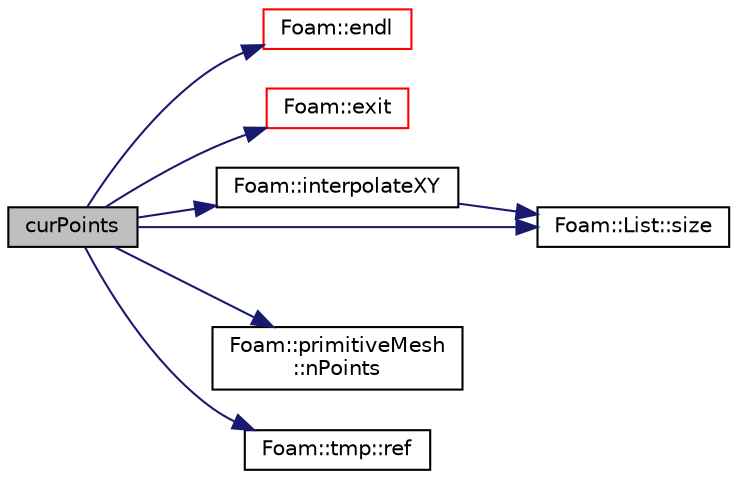 digraph "curPoints"
{
  bgcolor="transparent";
  edge [fontname="Helvetica",fontsize="10",labelfontname="Helvetica",labelfontsize="10"];
  node [fontname="Helvetica",fontsize="10",shape=record];
  rankdir="LR";
  Node89 [label="curPoints",height=0.2,width=0.4,color="black", fillcolor="grey75", style="filled", fontcolor="black"];
  Node89 -> Node90 [color="midnightblue",fontsize="10",style="solid",fontname="Helvetica"];
  Node90 [label="Foam::endl",height=0.2,width=0.4,color="red",URL="$a21851.html#a2db8fe02a0d3909e9351bb4275b23ce4",tooltip="Add newline and flush stream. "];
  Node89 -> Node92 [color="midnightblue",fontsize="10",style="solid",fontname="Helvetica"];
  Node92 [label="Foam::exit",height=0.2,width=0.4,color="red",URL="$a21851.html#a06ca7250d8e89caf05243ec094843642"];
  Node89 -> Node139 [color="midnightblue",fontsize="10",style="solid",fontname="Helvetica"];
  Node139 [label="Foam::interpolateXY",height=0.2,width=0.4,color="black",URL="$a21851.html#a653bd1a1d9a14a508cb8e8567cefb5c5"];
  Node139 -> Node140 [color="midnightblue",fontsize="10",style="solid",fontname="Helvetica"];
  Node140 [label="Foam::List::size",height=0.2,width=0.4,color="black",URL="$a26833.html#a8a5f6fa29bd4b500caf186f60245b384",tooltip="Override size to be inconsistent with allocated storage. "];
  Node89 -> Node141 [color="midnightblue",fontsize="10",style="solid",fontname="Helvetica"];
  Node141 [label="Foam::primitiveMesh\l::nPoints",height=0.2,width=0.4,color="black",URL="$a28685.html#a1c886a784a597459dbf2d9470798e9dd"];
  Node89 -> Node142 [color="midnightblue",fontsize="10",style="solid",fontname="Helvetica"];
  Node142 [label="Foam::tmp::ref",height=0.2,width=0.4,color="black",URL="$a27077.html#aeaf81e641282874cef07f5b808efc83b",tooltip="Return non-const reference or generate a fatal error. "];
  Node89 -> Node140 [color="midnightblue",fontsize="10",style="solid",fontname="Helvetica"];
}
